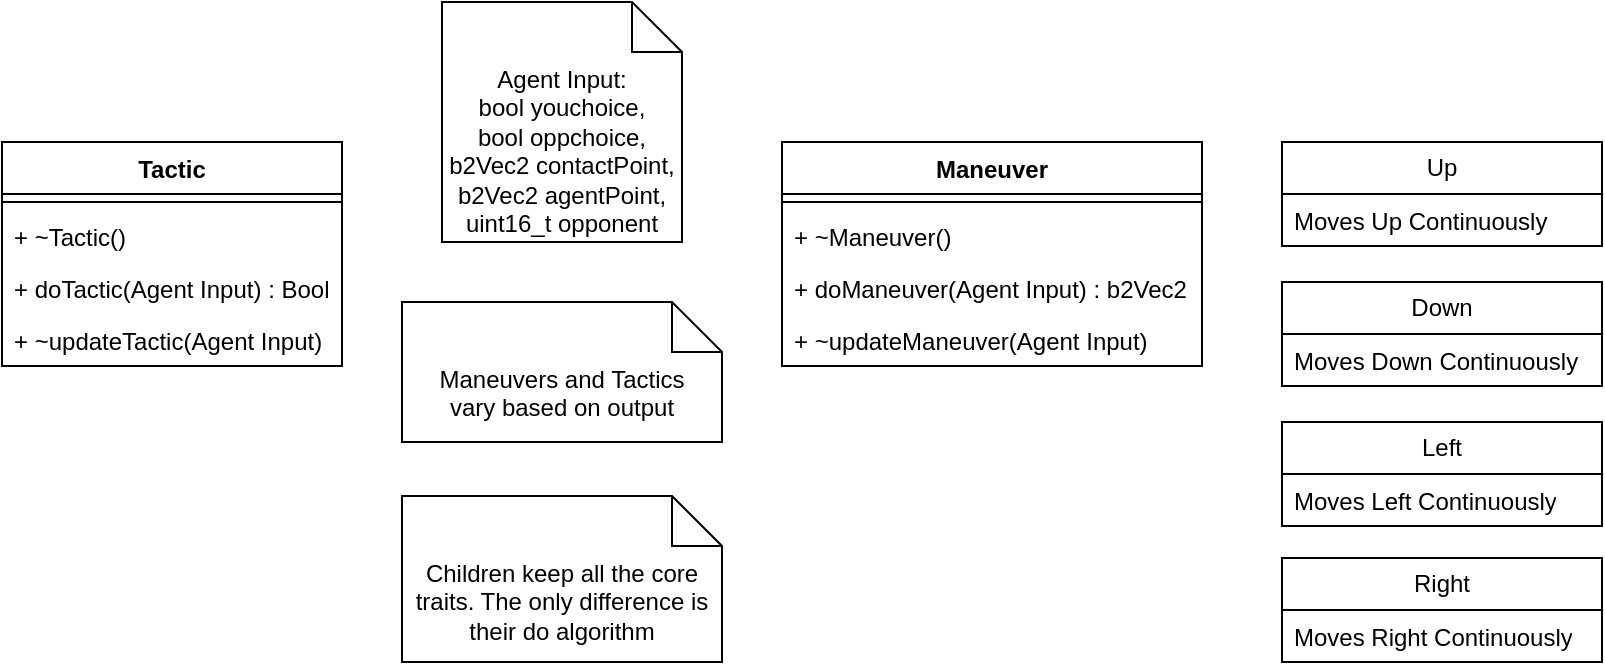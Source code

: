 <mxfile version="24.8.6">
  <diagram name="Page-1" id="15fARvEjuGoJQRsgN22F">
    <mxGraphModel dx="1050" dy="1629" grid="1" gridSize="10" guides="1" tooltips="1" connect="1" arrows="1" fold="1" page="1" pageScale="1" pageWidth="850" pageHeight="1100" math="0" shadow="0">
      <root>
        <mxCell id="0" />
        <mxCell id="1" parent="0" />
        <mxCell id="ZBsdz69OhWumd8uEH73e-1" value="Tactic" style="swimlane;fontStyle=1;align=center;verticalAlign=top;childLayout=stackLayout;horizontal=1;startSize=26;horizontalStack=0;resizeParent=1;resizeParentMax=0;resizeLast=0;collapsible=1;marginBottom=0;whiteSpace=wrap;html=1;" vertex="1" parent="1">
          <mxGeometry x="80" y="40" width="170" height="112" as="geometry" />
        </mxCell>
        <mxCell id="ZBsdz69OhWumd8uEH73e-3" value="" style="line;strokeWidth=1;fillColor=none;align=left;verticalAlign=middle;spacingTop=-1;spacingLeft=3;spacingRight=3;rotatable=0;labelPosition=right;points=[];portConstraint=eastwest;strokeColor=inherit;" vertex="1" parent="ZBsdz69OhWumd8uEH73e-1">
          <mxGeometry y="26" width="170" height="8" as="geometry" />
        </mxCell>
        <mxCell id="ZBsdz69OhWumd8uEH73e-4" value="&lt;div&gt;+ ~Tactic()&lt;/div&gt;" style="text;strokeColor=none;fillColor=none;align=left;verticalAlign=top;spacingLeft=4;spacingRight=4;overflow=hidden;rotatable=0;points=[[0,0.5],[1,0.5]];portConstraint=eastwest;whiteSpace=wrap;html=1;" vertex="1" parent="ZBsdz69OhWumd8uEH73e-1">
          <mxGeometry y="34" width="170" height="26" as="geometry" />
        </mxCell>
        <mxCell id="ZBsdz69OhWumd8uEH73e-5" value="&lt;div&gt;+ doTactic(Agent Input) : Bool&lt;br&gt;&lt;/div&gt;" style="text;strokeColor=none;fillColor=none;align=left;verticalAlign=top;spacingLeft=4;spacingRight=4;overflow=hidden;rotatable=0;points=[[0,0.5],[1,0.5]];portConstraint=eastwest;whiteSpace=wrap;html=1;" vertex="1" parent="ZBsdz69OhWumd8uEH73e-1">
          <mxGeometry y="60" width="170" height="26" as="geometry" />
        </mxCell>
        <mxCell id="ZBsdz69OhWumd8uEH73e-6" value="&lt;div&gt;+ ~updateTactic(Agent Input)&lt;/div&gt;" style="text;strokeColor=none;fillColor=none;align=left;verticalAlign=top;spacingLeft=4;spacingRight=4;overflow=hidden;rotatable=0;points=[[0,0.5],[1,0.5]];portConstraint=eastwest;whiteSpace=wrap;html=1;" vertex="1" parent="ZBsdz69OhWumd8uEH73e-1">
          <mxGeometry y="86" width="170" height="26" as="geometry" />
        </mxCell>
        <mxCell id="ZBsdz69OhWumd8uEH73e-7" value="Agent Input:&lt;br&gt;&lt;div&gt;bool youchoice,&lt;/div&gt;&lt;div&gt;bool oppchoice, b2Vec2 contactPoint, b2Vec2 agentPoint, uint16_t opponent&lt;/div&gt;" style="shape=note2;boundedLbl=1;whiteSpace=wrap;html=1;size=25;verticalAlign=top;align=center;" vertex="1" parent="1">
          <mxGeometry x="300" y="-30" width="120" height="120" as="geometry" />
        </mxCell>
        <mxCell id="ZBsdz69OhWumd8uEH73e-8" value="Maneuver" style="swimlane;fontStyle=1;align=center;verticalAlign=top;childLayout=stackLayout;horizontal=1;startSize=26;horizontalStack=0;resizeParent=1;resizeParentMax=0;resizeLast=0;collapsible=1;marginBottom=0;whiteSpace=wrap;html=1;" vertex="1" parent="1">
          <mxGeometry x="470" y="40" width="210" height="112" as="geometry" />
        </mxCell>
        <mxCell id="ZBsdz69OhWumd8uEH73e-9" value="" style="line;strokeWidth=1;fillColor=none;align=left;verticalAlign=middle;spacingTop=-1;spacingLeft=3;spacingRight=3;rotatable=0;labelPosition=right;points=[];portConstraint=eastwest;strokeColor=inherit;" vertex="1" parent="ZBsdz69OhWumd8uEH73e-8">
          <mxGeometry y="26" width="210" height="8" as="geometry" />
        </mxCell>
        <mxCell id="ZBsdz69OhWumd8uEH73e-10" value="&lt;div&gt;+ ~Maneuver()&lt;/div&gt;" style="text;strokeColor=none;fillColor=none;align=left;verticalAlign=top;spacingLeft=4;spacingRight=4;overflow=hidden;rotatable=0;points=[[0,0.5],[1,0.5]];portConstraint=eastwest;whiteSpace=wrap;html=1;" vertex="1" parent="ZBsdz69OhWumd8uEH73e-8">
          <mxGeometry y="34" width="210" height="26" as="geometry" />
        </mxCell>
        <mxCell id="ZBsdz69OhWumd8uEH73e-11" value="&lt;div&gt;+ doManeuver(Agent Input) : b2Vec2&lt;br&gt;&lt;/div&gt;" style="text;strokeColor=none;fillColor=none;align=left;verticalAlign=top;spacingLeft=4;spacingRight=4;overflow=hidden;rotatable=0;points=[[0,0.5],[1,0.5]];portConstraint=eastwest;whiteSpace=wrap;html=1;" vertex="1" parent="ZBsdz69OhWumd8uEH73e-8">
          <mxGeometry y="60" width="210" height="26" as="geometry" />
        </mxCell>
        <mxCell id="ZBsdz69OhWumd8uEH73e-12" value="&lt;div&gt;+ ~updateManeuver(Agent Input)&lt;/div&gt;" style="text;strokeColor=none;fillColor=none;align=left;verticalAlign=top;spacingLeft=4;spacingRight=4;overflow=hidden;rotatable=0;points=[[0,0.5],[1,0.5]];portConstraint=eastwest;whiteSpace=wrap;html=1;" vertex="1" parent="ZBsdz69OhWumd8uEH73e-8">
          <mxGeometry y="86" width="210" height="26" as="geometry" />
        </mxCell>
        <mxCell id="ZBsdz69OhWumd8uEH73e-13" value="Up" style="swimlane;fontStyle=0;childLayout=stackLayout;horizontal=1;startSize=26;fillColor=none;horizontalStack=0;resizeParent=1;resizeParentMax=0;resizeLast=0;collapsible=1;marginBottom=0;whiteSpace=wrap;html=1;" vertex="1" parent="1">
          <mxGeometry x="720" y="40" width="160" height="52" as="geometry" />
        </mxCell>
        <mxCell id="ZBsdz69OhWumd8uEH73e-16" value="Moves Up Continuously" style="text;strokeColor=none;fillColor=none;align=left;verticalAlign=top;spacingLeft=4;spacingRight=4;overflow=hidden;rotatable=0;points=[[0,0.5],[1,0.5]];portConstraint=eastwest;whiteSpace=wrap;html=1;" vertex="1" parent="ZBsdz69OhWumd8uEH73e-13">
          <mxGeometry y="26" width="160" height="26" as="geometry" />
        </mxCell>
        <mxCell id="ZBsdz69OhWumd8uEH73e-17" value="&lt;div&gt;Maneuvers and Tactics&lt;/div&gt;&lt;div&gt;vary based on output&lt;br&gt;&lt;/div&gt;" style="shape=note2;boundedLbl=1;whiteSpace=wrap;html=1;size=25;verticalAlign=top;align=center;" vertex="1" parent="1">
          <mxGeometry x="280" y="120" width="160" height="70" as="geometry" />
        </mxCell>
        <mxCell id="ZBsdz69OhWumd8uEH73e-18" value="Children keep all the core traits. The only difference is their do algorithm" style="shape=note2;boundedLbl=1;whiteSpace=wrap;html=1;size=25;verticalAlign=top;align=center;" vertex="1" parent="1">
          <mxGeometry x="280" y="217" width="160" height="83" as="geometry" />
        </mxCell>
        <mxCell id="ZBsdz69OhWumd8uEH73e-21" value="Down" style="swimlane;fontStyle=0;childLayout=stackLayout;horizontal=1;startSize=26;fillColor=none;horizontalStack=0;resizeParent=1;resizeParentMax=0;resizeLast=0;collapsible=1;marginBottom=0;whiteSpace=wrap;html=1;" vertex="1" parent="1">
          <mxGeometry x="720" y="110" width="160" height="52" as="geometry" />
        </mxCell>
        <mxCell id="ZBsdz69OhWumd8uEH73e-22" value="Moves Down Continuously" style="text;strokeColor=none;fillColor=none;align=left;verticalAlign=top;spacingLeft=4;spacingRight=4;overflow=hidden;rotatable=0;points=[[0,0.5],[1,0.5]];portConstraint=eastwest;whiteSpace=wrap;html=1;" vertex="1" parent="ZBsdz69OhWumd8uEH73e-21">
          <mxGeometry y="26" width="160" height="26" as="geometry" />
        </mxCell>
        <mxCell id="ZBsdz69OhWumd8uEH73e-25" value="Left" style="swimlane;fontStyle=0;childLayout=stackLayout;horizontal=1;startSize=26;fillColor=none;horizontalStack=0;resizeParent=1;resizeParentMax=0;resizeLast=0;collapsible=1;marginBottom=0;whiteSpace=wrap;html=1;" vertex="1" parent="1">
          <mxGeometry x="720" y="180" width="160" height="52" as="geometry" />
        </mxCell>
        <mxCell id="ZBsdz69OhWumd8uEH73e-26" value="Moves Left Continuously" style="text;strokeColor=none;fillColor=none;align=left;verticalAlign=top;spacingLeft=4;spacingRight=4;overflow=hidden;rotatable=0;points=[[0,0.5],[1,0.5]];portConstraint=eastwest;whiteSpace=wrap;html=1;" vertex="1" parent="ZBsdz69OhWumd8uEH73e-25">
          <mxGeometry y="26" width="160" height="26" as="geometry" />
        </mxCell>
        <mxCell id="ZBsdz69OhWumd8uEH73e-27" value="Right" style="swimlane;fontStyle=0;childLayout=stackLayout;horizontal=1;startSize=26;fillColor=none;horizontalStack=0;resizeParent=1;resizeParentMax=0;resizeLast=0;collapsible=1;marginBottom=0;whiteSpace=wrap;html=1;" vertex="1" parent="1">
          <mxGeometry x="720" y="248" width="160" height="52" as="geometry" />
        </mxCell>
        <mxCell id="ZBsdz69OhWumd8uEH73e-28" value="Moves Right Continuously" style="text;strokeColor=none;fillColor=none;align=left;verticalAlign=top;spacingLeft=4;spacingRight=4;overflow=hidden;rotatable=0;points=[[0,0.5],[1,0.5]];portConstraint=eastwest;whiteSpace=wrap;html=1;" vertex="1" parent="ZBsdz69OhWumd8uEH73e-27">
          <mxGeometry y="26" width="160" height="26" as="geometry" />
        </mxCell>
      </root>
    </mxGraphModel>
  </diagram>
</mxfile>
